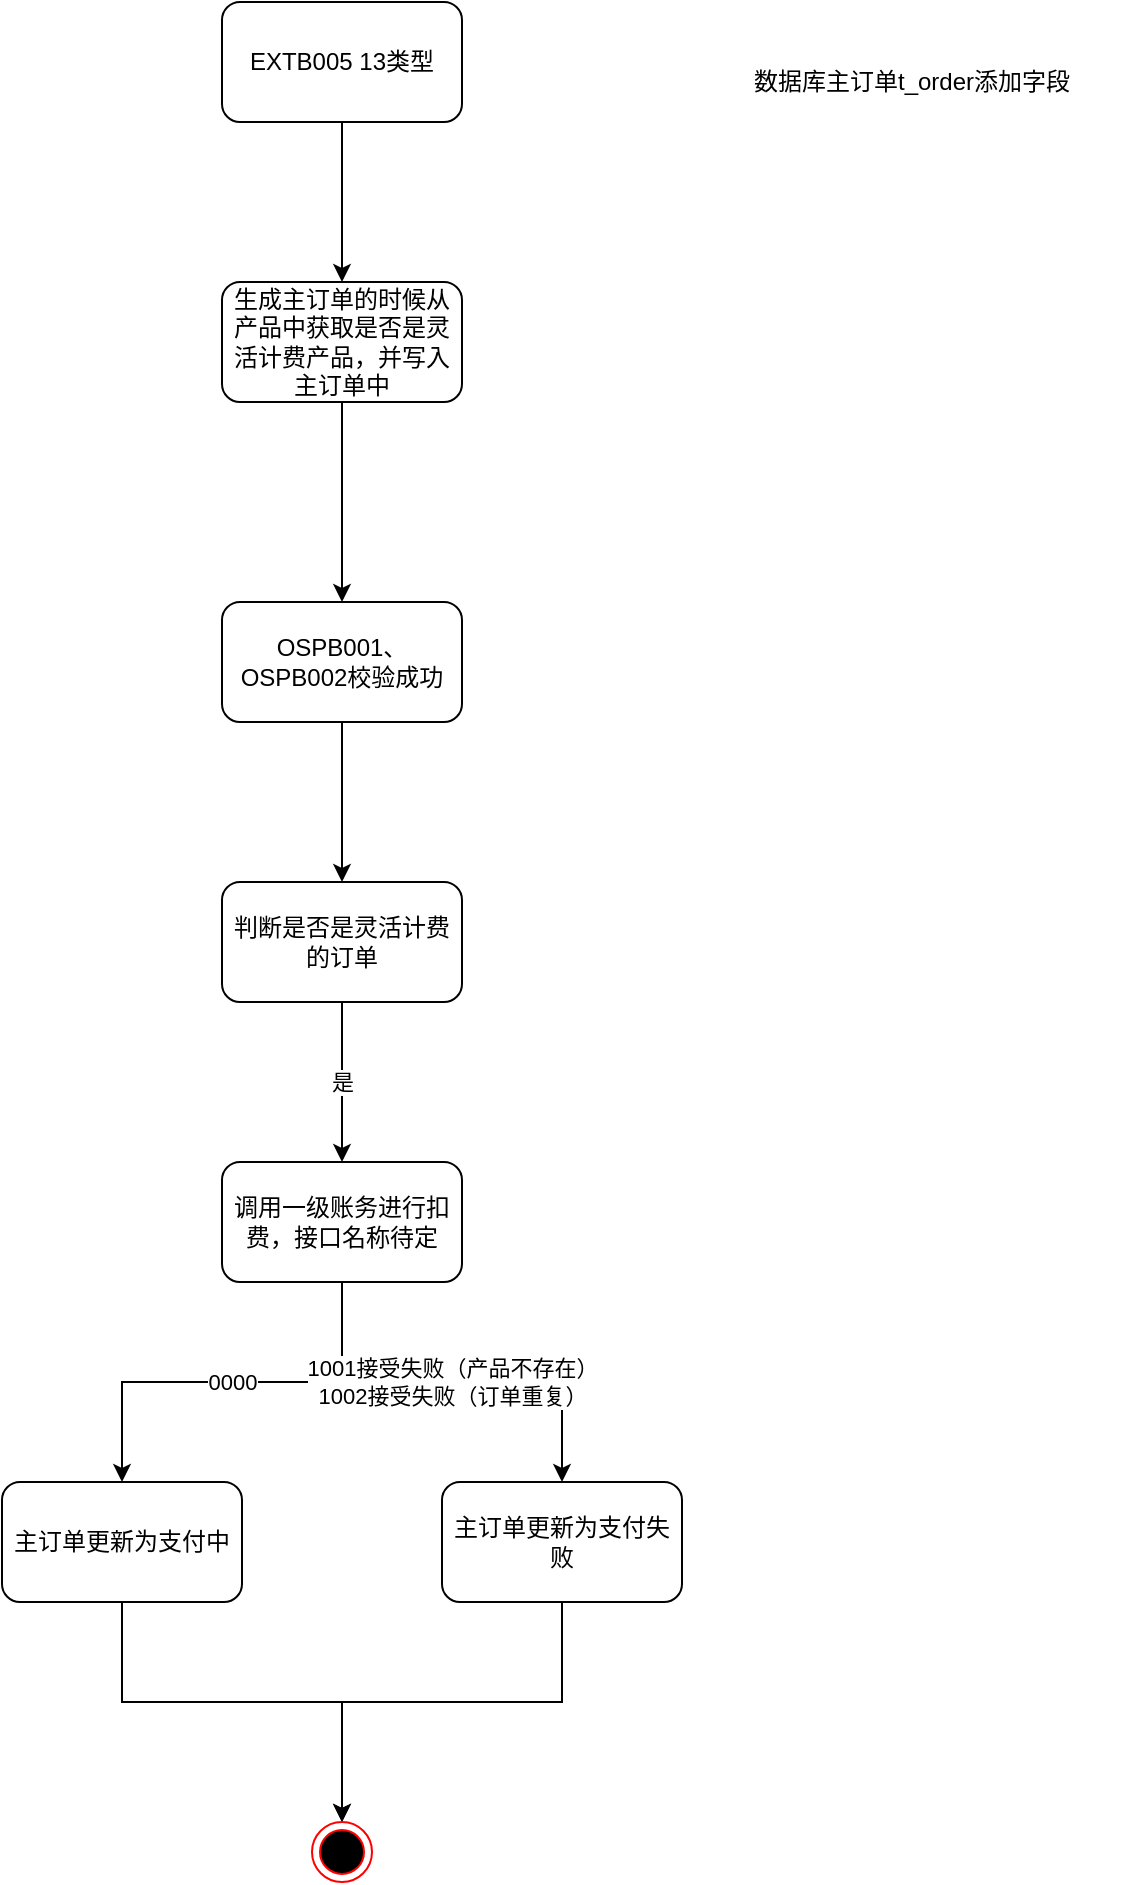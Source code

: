 <mxfile version="14.7.3" type="github" pages="2">
  <diagram id="C5RBs43oDa-KdzZeNtuy" name="Page-1">
    <mxGraphModel dx="981" dy="1695" grid="1" gridSize="10" guides="1" tooltips="1" connect="1" arrows="1" fold="1" page="1" pageScale="1" pageWidth="827" pageHeight="1169" math="0" shadow="0">
      <root>
        <mxCell id="WIyWlLk6GJQsqaUBKTNV-0" />
        <mxCell id="WIyWlLk6GJQsqaUBKTNV-1" parent="WIyWlLk6GJQsqaUBKTNV-0" />
        <mxCell id="k2YI5_YI2uwewbOjL1un-15" value="" style="edgeStyle=orthogonalEdgeStyle;rounded=0;orthogonalLoop=1;jettySize=auto;html=1;" edge="1" parent="WIyWlLk6GJQsqaUBKTNV-1" source="k2YI5_YI2uwewbOjL1un-0" target="k2YI5_YI2uwewbOjL1un-14">
          <mxGeometry relative="1" as="geometry" />
        </mxCell>
        <mxCell id="k2YI5_YI2uwewbOjL1un-0" value="EXTB005 13类型" style="rounded=1;whiteSpace=wrap;html=1;" vertex="1" parent="WIyWlLk6GJQsqaUBKTNV-1">
          <mxGeometry x="300" y="-90" width="120" height="60" as="geometry" />
        </mxCell>
        <mxCell id="k2YI5_YI2uwewbOjL1un-4" value="" style="edgeStyle=orthogonalEdgeStyle;rounded=0;orthogonalLoop=1;jettySize=auto;html=1;" edge="1" parent="WIyWlLk6GJQsqaUBKTNV-1" source="k2YI5_YI2uwewbOjL1un-1" target="k2YI5_YI2uwewbOjL1un-3">
          <mxGeometry relative="1" as="geometry" />
        </mxCell>
        <mxCell id="k2YI5_YI2uwewbOjL1un-1" value="OSPB001、OSPB002校验成功" style="whiteSpace=wrap;html=1;rounded=1;" vertex="1" parent="WIyWlLk6GJQsqaUBKTNV-1">
          <mxGeometry x="300" y="210" width="120" height="60" as="geometry" />
        </mxCell>
        <mxCell id="k2YI5_YI2uwewbOjL1un-6" value="是" style="edgeStyle=orthogonalEdgeStyle;rounded=0;orthogonalLoop=1;jettySize=auto;html=1;" edge="1" parent="WIyWlLk6GJQsqaUBKTNV-1" source="k2YI5_YI2uwewbOjL1un-3" target="k2YI5_YI2uwewbOjL1un-5">
          <mxGeometry relative="1" as="geometry" />
        </mxCell>
        <mxCell id="k2YI5_YI2uwewbOjL1un-3" value="判断是否是灵活计费的订单" style="whiteSpace=wrap;html=1;rounded=1;" vertex="1" parent="WIyWlLk6GJQsqaUBKTNV-1">
          <mxGeometry x="300" y="350" width="120" height="60" as="geometry" />
        </mxCell>
        <mxCell id="k2YI5_YI2uwewbOjL1un-8" value="0000" style="edgeStyle=orthogonalEdgeStyle;rounded=0;orthogonalLoop=1;jettySize=auto;html=1;" edge="1" parent="WIyWlLk6GJQsqaUBKTNV-1" source="k2YI5_YI2uwewbOjL1un-5" target="k2YI5_YI2uwewbOjL1un-7">
          <mxGeometry relative="1" as="geometry" />
        </mxCell>
        <mxCell id="k2YI5_YI2uwewbOjL1un-10" value="1001接受失败（产品不存在）&lt;br&gt;1002接受失败（订单重复）" style="edgeStyle=orthogonalEdgeStyle;rounded=0;orthogonalLoop=1;jettySize=auto;html=1;" edge="1" parent="WIyWlLk6GJQsqaUBKTNV-1" source="k2YI5_YI2uwewbOjL1un-5" target="k2YI5_YI2uwewbOjL1un-9">
          <mxGeometry relative="1" as="geometry" />
        </mxCell>
        <mxCell id="k2YI5_YI2uwewbOjL1un-5" value="调用一级账务进行扣费，接口名称待定" style="whiteSpace=wrap;html=1;rounded=1;" vertex="1" parent="WIyWlLk6GJQsqaUBKTNV-1">
          <mxGeometry x="300" y="490" width="120" height="60" as="geometry" />
        </mxCell>
        <mxCell id="k2YI5_YI2uwewbOjL1un-12" style="edgeStyle=orthogonalEdgeStyle;rounded=0;orthogonalLoop=1;jettySize=auto;html=1;" edge="1" parent="WIyWlLk6GJQsqaUBKTNV-1" source="k2YI5_YI2uwewbOjL1un-7" target="k2YI5_YI2uwewbOjL1un-11">
          <mxGeometry relative="1" as="geometry">
            <Array as="points">
              <mxPoint x="250" y="760" />
              <mxPoint x="360" y="760" />
            </Array>
          </mxGeometry>
        </mxCell>
        <mxCell id="k2YI5_YI2uwewbOjL1un-7" value="主订单更新为支付中" style="whiteSpace=wrap;html=1;rounded=1;" vertex="1" parent="WIyWlLk6GJQsqaUBKTNV-1">
          <mxGeometry x="190" y="650" width="120" height="60" as="geometry" />
        </mxCell>
        <mxCell id="k2YI5_YI2uwewbOjL1un-13" style="edgeStyle=orthogonalEdgeStyle;rounded=0;orthogonalLoop=1;jettySize=auto;html=1;" edge="1" parent="WIyWlLk6GJQsqaUBKTNV-1" source="k2YI5_YI2uwewbOjL1un-9" target="k2YI5_YI2uwewbOjL1un-11">
          <mxGeometry relative="1" as="geometry">
            <Array as="points">
              <mxPoint x="470" y="760" />
              <mxPoint x="360" y="760" />
            </Array>
          </mxGeometry>
        </mxCell>
        <mxCell id="k2YI5_YI2uwewbOjL1un-9" value="主订单更新为支付失败" style="whiteSpace=wrap;html=1;rounded=1;" vertex="1" parent="WIyWlLk6GJQsqaUBKTNV-1">
          <mxGeometry x="410" y="650" width="120" height="60" as="geometry" />
        </mxCell>
        <mxCell id="k2YI5_YI2uwewbOjL1un-11" value="" style="ellipse;html=1;shape=endState;fillColor=#000000;strokeColor=#ff0000;" vertex="1" parent="WIyWlLk6GJQsqaUBKTNV-1">
          <mxGeometry x="345" y="820" width="30" height="30" as="geometry" />
        </mxCell>
        <mxCell id="k2YI5_YI2uwewbOjL1un-16" style="edgeStyle=orthogonalEdgeStyle;rounded=0;orthogonalLoop=1;jettySize=auto;html=1;" edge="1" parent="WIyWlLk6GJQsqaUBKTNV-1" source="k2YI5_YI2uwewbOjL1un-14" target="k2YI5_YI2uwewbOjL1un-1">
          <mxGeometry relative="1" as="geometry" />
        </mxCell>
        <mxCell id="k2YI5_YI2uwewbOjL1un-14" value="生成主订单的时候从产品中获取是否是灵活计费产品，并写入主订单中" style="rounded=1;whiteSpace=wrap;html=1;" vertex="1" parent="WIyWlLk6GJQsqaUBKTNV-1">
          <mxGeometry x="300" y="50" width="120" height="60" as="geometry" />
        </mxCell>
        <mxCell id="k2YI5_YI2uwewbOjL1un-17" value="数据库主订单t_order添加字段" style="text;html=1;strokeColor=none;fillColor=none;align=center;verticalAlign=middle;whiteSpace=wrap;rounded=0;" vertex="1" parent="WIyWlLk6GJQsqaUBKTNV-1">
          <mxGeometry x="530" y="-60" width="230" height="20" as="geometry" />
        </mxCell>
      </root>
    </mxGraphModel>
  </diagram>
  <diagram id="EUnz_LY8OMkIUQ4r6tvI" name="Page-2">
    <mxGraphModel dx="1422" dy="762" grid="1" gridSize="10" guides="1" tooltips="1" connect="1" arrows="1" fold="1" page="1" pageScale="1" pageWidth="827" pageHeight="1169" math="0" shadow="0">
      <root>
        <mxCell id="dYdY6W_APtDa_cqt6I0e-0" />
        <mxCell id="dYdY6W_APtDa_cqt6I0e-1" parent="dYdY6W_APtDa_cqt6I0e-0" />
        <mxCell id="dYdY6W_APtDa_cqt6I0e-5" style="edgeStyle=orthogonalEdgeStyle;rounded=0;orthogonalLoop=1;jettySize=auto;html=1;" edge="1" parent="dYdY6W_APtDa_cqt6I0e-1" source="dYdY6W_APtDa_cqt6I0e-2" target="dYdY6W_APtDa_cqt6I0e-4">
          <mxGeometry relative="1" as="geometry" />
        </mxCell>
        <mxCell id="dYdY6W_APtDa_cqt6I0e-2" value="一级账务反馈" style="html=1;dashed=0;whitespace=wrap;shape=mxgraph.dfd.start" vertex="1" parent="dYdY6W_APtDa_cqt6I0e-1">
          <mxGeometry x="370" y="180" width="80" height="30" as="geometry" />
        </mxCell>
        <mxCell id="dYdY6W_APtDa_cqt6I0e-3" value="" style="ellipse;html=1;shape=endState;fillColor=#000000;strokeColor=#ff0000;" vertex="1" parent="dYdY6W_APtDa_cqt6I0e-1">
          <mxGeometry x="395" y="730" width="30" height="30" as="geometry" />
        </mxCell>
        <mxCell id="dYdY6W_APtDa_cqt6I0e-7" value="" style="edgeStyle=orthogonalEdgeStyle;rounded=0;orthogonalLoop=1;jettySize=auto;html=1;" edge="1" parent="dYdY6W_APtDa_cqt6I0e-1" source="dYdY6W_APtDa_cqt6I0e-4" target="dYdY6W_APtDa_cqt6I0e-6">
          <mxGeometry relative="1" as="geometry" />
        </mxCell>
        <mxCell id="dYdY6W_APtDa_cqt6I0e-9" value="" style="edgeStyle=orthogonalEdgeStyle;rounded=0;orthogonalLoop=1;jettySize=auto;html=1;" edge="1" parent="dYdY6W_APtDa_cqt6I0e-1" source="dYdY6W_APtDa_cqt6I0e-4" target="dYdY6W_APtDa_cqt6I0e-8">
          <mxGeometry relative="1" as="geometry" />
        </mxCell>
        <mxCell id="dYdY6W_APtDa_cqt6I0e-4" value="订单扣费结果反馈，接口" style="rounded=1;whiteSpace=wrap;html=1;" vertex="1" parent="dYdY6W_APtDa_cqt6I0e-1">
          <mxGeometry x="350" y="290" width="120" height="60" as="geometry" />
        </mxCell>
        <mxCell id="dYdY6W_APtDa_cqt6I0e-11" value="" style="edgeStyle=orthogonalEdgeStyle;rounded=0;orthogonalLoop=1;jettySize=auto;html=1;" edge="1" parent="dYdY6W_APtDa_cqt6I0e-1" source="dYdY6W_APtDa_cqt6I0e-6" target="dYdY6W_APtDa_cqt6I0e-10">
          <mxGeometry relative="1" as="geometry" />
        </mxCell>
        <mxCell id="dYdY6W_APtDa_cqt6I0e-6" value="订单扣费结果反馈，接口" style="rounded=1;whiteSpace=wrap;html=1;" vertex="1" parent="dYdY6W_APtDa_cqt6I0e-1">
          <mxGeometry x="260" y="440" width="120" height="60" as="geometry" />
        </mxCell>
        <mxCell id="dYdY6W_APtDa_cqt6I0e-12" style="edgeStyle=orthogonalEdgeStyle;rounded=0;orthogonalLoop=1;jettySize=auto;html=1;" edge="1" parent="dYdY6W_APtDa_cqt6I0e-1" source="dYdY6W_APtDa_cqt6I0e-8" target="dYdY6W_APtDa_cqt6I0e-10">
          <mxGeometry relative="1" as="geometry" />
        </mxCell>
        <mxCell id="dYdY6W_APtDa_cqt6I0e-8" value="订单扣费结果反馈，接口" style="rounded=1;whiteSpace=wrap;html=1;" vertex="1" parent="dYdY6W_APtDa_cqt6I0e-1">
          <mxGeometry x="440" y="440" width="120" height="60" as="geometry" />
        </mxCell>
        <mxCell id="dYdY6W_APtDa_cqt6I0e-14" style="edgeStyle=orthogonalEdgeStyle;rounded=0;orthogonalLoop=1;jettySize=auto;html=1;" edge="1" parent="dYdY6W_APtDa_cqt6I0e-1" source="dYdY6W_APtDa_cqt6I0e-10" target="dYdY6W_APtDa_cqt6I0e-3">
          <mxGeometry relative="1" as="geometry" />
        </mxCell>
        <mxCell id="dYdY6W_APtDa_cqt6I0e-10" value="订单扣费结果反馈，接口" style="rounded=1;whiteSpace=wrap;html=1;" vertex="1" parent="dYdY6W_APtDa_cqt6I0e-1">
          <mxGeometry x="350" y="610" width="120" height="60" as="geometry" />
        </mxCell>
      </root>
    </mxGraphModel>
  </diagram>
</mxfile>
